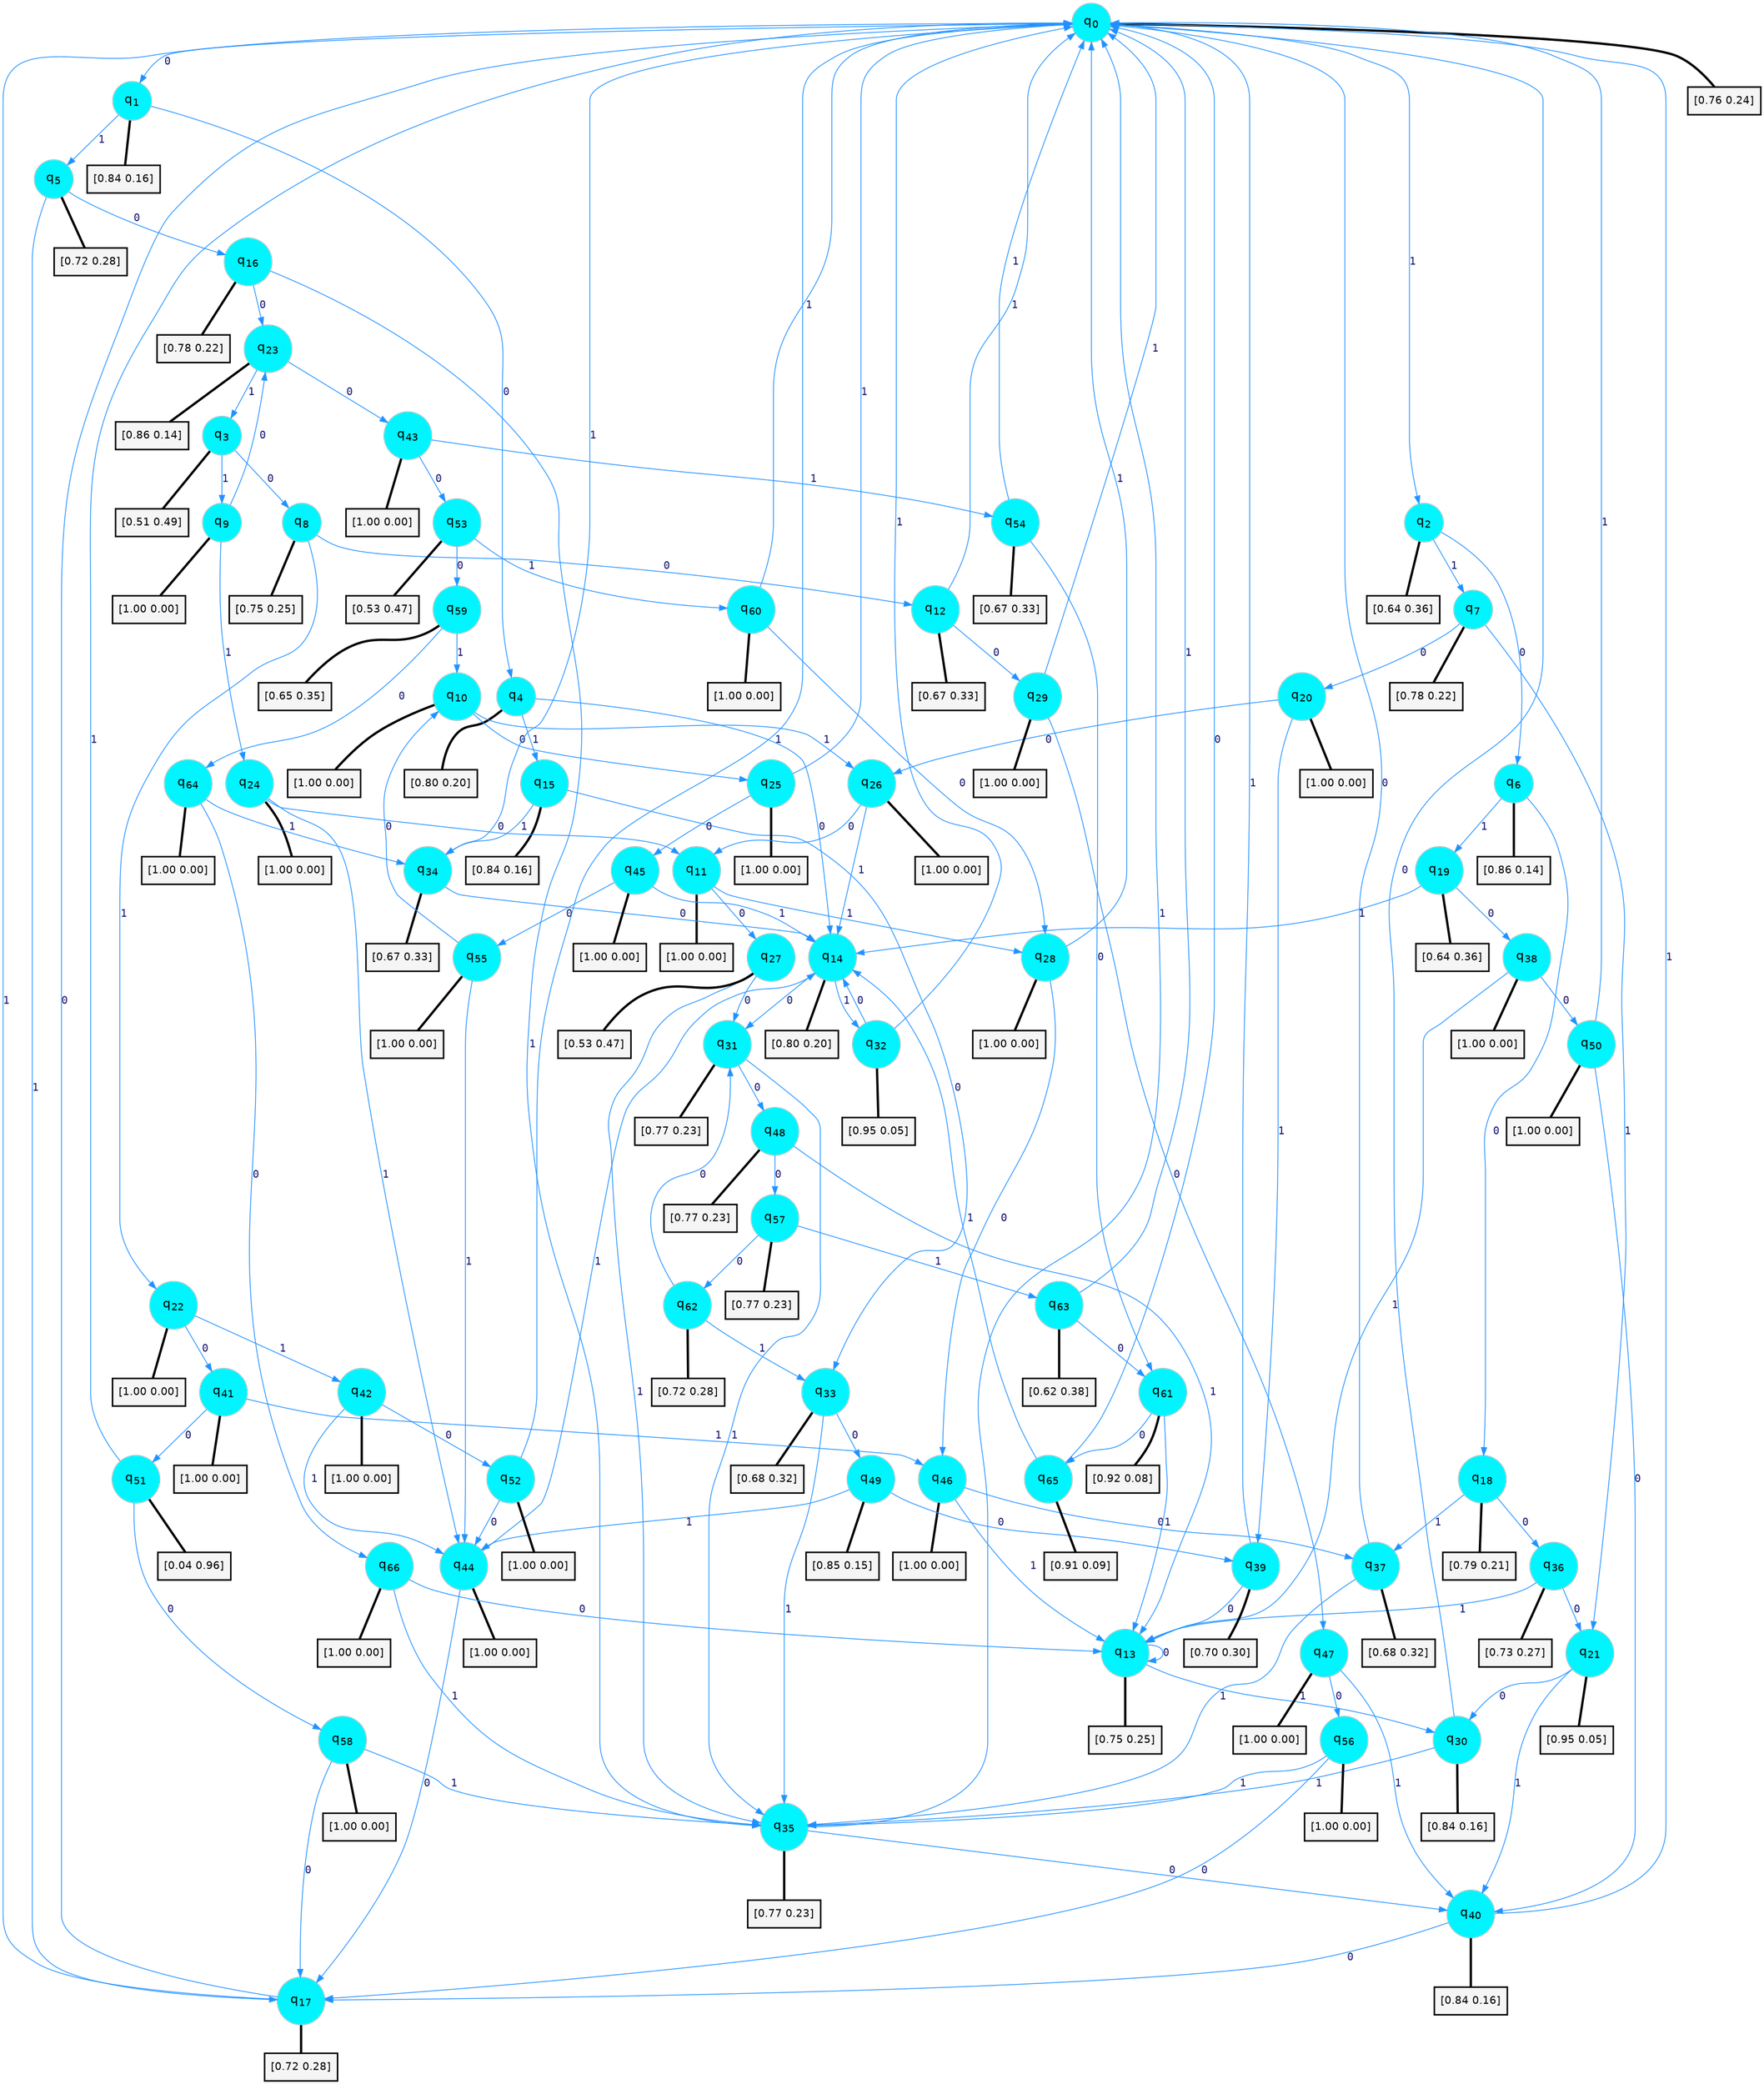 digraph G {
graph [
bgcolor=transparent, dpi=300, rankdir=TD, size="40,25"];
node [
color=gray, fillcolor=turquoise1, fontcolor=black, fontname=Helvetica, fontsize=16, fontweight=bold, shape=circle, style=filled];
edge [
arrowsize=1, color=dodgerblue1, fontcolor=midnightblue, fontname=courier, fontweight=bold, penwidth=1, style=solid, weight=20];
0[label=<q<SUB>0</SUB>>];
1[label=<q<SUB>1</SUB>>];
2[label=<q<SUB>2</SUB>>];
3[label=<q<SUB>3</SUB>>];
4[label=<q<SUB>4</SUB>>];
5[label=<q<SUB>5</SUB>>];
6[label=<q<SUB>6</SUB>>];
7[label=<q<SUB>7</SUB>>];
8[label=<q<SUB>8</SUB>>];
9[label=<q<SUB>9</SUB>>];
10[label=<q<SUB>10</SUB>>];
11[label=<q<SUB>11</SUB>>];
12[label=<q<SUB>12</SUB>>];
13[label=<q<SUB>13</SUB>>];
14[label=<q<SUB>14</SUB>>];
15[label=<q<SUB>15</SUB>>];
16[label=<q<SUB>16</SUB>>];
17[label=<q<SUB>17</SUB>>];
18[label=<q<SUB>18</SUB>>];
19[label=<q<SUB>19</SUB>>];
20[label=<q<SUB>20</SUB>>];
21[label=<q<SUB>21</SUB>>];
22[label=<q<SUB>22</SUB>>];
23[label=<q<SUB>23</SUB>>];
24[label=<q<SUB>24</SUB>>];
25[label=<q<SUB>25</SUB>>];
26[label=<q<SUB>26</SUB>>];
27[label=<q<SUB>27</SUB>>];
28[label=<q<SUB>28</SUB>>];
29[label=<q<SUB>29</SUB>>];
30[label=<q<SUB>30</SUB>>];
31[label=<q<SUB>31</SUB>>];
32[label=<q<SUB>32</SUB>>];
33[label=<q<SUB>33</SUB>>];
34[label=<q<SUB>34</SUB>>];
35[label=<q<SUB>35</SUB>>];
36[label=<q<SUB>36</SUB>>];
37[label=<q<SUB>37</SUB>>];
38[label=<q<SUB>38</SUB>>];
39[label=<q<SUB>39</SUB>>];
40[label=<q<SUB>40</SUB>>];
41[label=<q<SUB>41</SUB>>];
42[label=<q<SUB>42</SUB>>];
43[label=<q<SUB>43</SUB>>];
44[label=<q<SUB>44</SUB>>];
45[label=<q<SUB>45</SUB>>];
46[label=<q<SUB>46</SUB>>];
47[label=<q<SUB>47</SUB>>];
48[label=<q<SUB>48</SUB>>];
49[label=<q<SUB>49</SUB>>];
50[label=<q<SUB>50</SUB>>];
51[label=<q<SUB>51</SUB>>];
52[label=<q<SUB>52</SUB>>];
53[label=<q<SUB>53</SUB>>];
54[label=<q<SUB>54</SUB>>];
55[label=<q<SUB>55</SUB>>];
56[label=<q<SUB>56</SUB>>];
57[label=<q<SUB>57</SUB>>];
58[label=<q<SUB>58</SUB>>];
59[label=<q<SUB>59</SUB>>];
60[label=<q<SUB>60</SUB>>];
61[label=<q<SUB>61</SUB>>];
62[label=<q<SUB>62</SUB>>];
63[label=<q<SUB>63</SUB>>];
64[label=<q<SUB>64</SUB>>];
65[label=<q<SUB>65</SUB>>];
66[label=<q<SUB>66</SUB>>];
67[label="[0.76 0.24]", shape=box,fontcolor=black, fontname=Helvetica, fontsize=14, penwidth=2, fillcolor=whitesmoke,color=black];
68[label="[0.84 0.16]", shape=box,fontcolor=black, fontname=Helvetica, fontsize=14, penwidth=2, fillcolor=whitesmoke,color=black];
69[label="[0.64 0.36]", shape=box,fontcolor=black, fontname=Helvetica, fontsize=14, penwidth=2, fillcolor=whitesmoke,color=black];
70[label="[0.51 0.49]", shape=box,fontcolor=black, fontname=Helvetica, fontsize=14, penwidth=2, fillcolor=whitesmoke,color=black];
71[label="[0.80 0.20]", shape=box,fontcolor=black, fontname=Helvetica, fontsize=14, penwidth=2, fillcolor=whitesmoke,color=black];
72[label="[0.72 0.28]", shape=box,fontcolor=black, fontname=Helvetica, fontsize=14, penwidth=2, fillcolor=whitesmoke,color=black];
73[label="[0.86 0.14]", shape=box,fontcolor=black, fontname=Helvetica, fontsize=14, penwidth=2, fillcolor=whitesmoke,color=black];
74[label="[0.78 0.22]", shape=box,fontcolor=black, fontname=Helvetica, fontsize=14, penwidth=2, fillcolor=whitesmoke,color=black];
75[label="[0.75 0.25]", shape=box,fontcolor=black, fontname=Helvetica, fontsize=14, penwidth=2, fillcolor=whitesmoke,color=black];
76[label="[1.00 0.00]", shape=box,fontcolor=black, fontname=Helvetica, fontsize=14, penwidth=2, fillcolor=whitesmoke,color=black];
77[label="[1.00 0.00]", shape=box,fontcolor=black, fontname=Helvetica, fontsize=14, penwidth=2, fillcolor=whitesmoke,color=black];
78[label="[1.00 0.00]", shape=box,fontcolor=black, fontname=Helvetica, fontsize=14, penwidth=2, fillcolor=whitesmoke,color=black];
79[label="[0.67 0.33]", shape=box,fontcolor=black, fontname=Helvetica, fontsize=14, penwidth=2, fillcolor=whitesmoke,color=black];
80[label="[0.75 0.25]", shape=box,fontcolor=black, fontname=Helvetica, fontsize=14, penwidth=2, fillcolor=whitesmoke,color=black];
81[label="[0.80 0.20]", shape=box,fontcolor=black, fontname=Helvetica, fontsize=14, penwidth=2, fillcolor=whitesmoke,color=black];
82[label="[0.84 0.16]", shape=box,fontcolor=black, fontname=Helvetica, fontsize=14, penwidth=2, fillcolor=whitesmoke,color=black];
83[label="[0.78 0.22]", shape=box,fontcolor=black, fontname=Helvetica, fontsize=14, penwidth=2, fillcolor=whitesmoke,color=black];
84[label="[0.72 0.28]", shape=box,fontcolor=black, fontname=Helvetica, fontsize=14, penwidth=2, fillcolor=whitesmoke,color=black];
85[label="[0.79 0.21]", shape=box,fontcolor=black, fontname=Helvetica, fontsize=14, penwidth=2, fillcolor=whitesmoke,color=black];
86[label="[0.64 0.36]", shape=box,fontcolor=black, fontname=Helvetica, fontsize=14, penwidth=2, fillcolor=whitesmoke,color=black];
87[label="[1.00 0.00]", shape=box,fontcolor=black, fontname=Helvetica, fontsize=14, penwidth=2, fillcolor=whitesmoke,color=black];
88[label="[0.95 0.05]", shape=box,fontcolor=black, fontname=Helvetica, fontsize=14, penwidth=2, fillcolor=whitesmoke,color=black];
89[label="[1.00 0.00]", shape=box,fontcolor=black, fontname=Helvetica, fontsize=14, penwidth=2, fillcolor=whitesmoke,color=black];
90[label="[0.86 0.14]", shape=box,fontcolor=black, fontname=Helvetica, fontsize=14, penwidth=2, fillcolor=whitesmoke,color=black];
91[label="[1.00 0.00]", shape=box,fontcolor=black, fontname=Helvetica, fontsize=14, penwidth=2, fillcolor=whitesmoke,color=black];
92[label="[1.00 0.00]", shape=box,fontcolor=black, fontname=Helvetica, fontsize=14, penwidth=2, fillcolor=whitesmoke,color=black];
93[label="[1.00 0.00]", shape=box,fontcolor=black, fontname=Helvetica, fontsize=14, penwidth=2, fillcolor=whitesmoke,color=black];
94[label="[0.53 0.47]", shape=box,fontcolor=black, fontname=Helvetica, fontsize=14, penwidth=2, fillcolor=whitesmoke,color=black];
95[label="[1.00 0.00]", shape=box,fontcolor=black, fontname=Helvetica, fontsize=14, penwidth=2, fillcolor=whitesmoke,color=black];
96[label="[1.00 0.00]", shape=box,fontcolor=black, fontname=Helvetica, fontsize=14, penwidth=2, fillcolor=whitesmoke,color=black];
97[label="[0.84 0.16]", shape=box,fontcolor=black, fontname=Helvetica, fontsize=14, penwidth=2, fillcolor=whitesmoke,color=black];
98[label="[0.77 0.23]", shape=box,fontcolor=black, fontname=Helvetica, fontsize=14, penwidth=2, fillcolor=whitesmoke,color=black];
99[label="[0.95 0.05]", shape=box,fontcolor=black, fontname=Helvetica, fontsize=14, penwidth=2, fillcolor=whitesmoke,color=black];
100[label="[0.68 0.32]", shape=box,fontcolor=black, fontname=Helvetica, fontsize=14, penwidth=2, fillcolor=whitesmoke,color=black];
101[label="[0.67 0.33]", shape=box,fontcolor=black, fontname=Helvetica, fontsize=14, penwidth=2, fillcolor=whitesmoke,color=black];
102[label="[0.77 0.23]", shape=box,fontcolor=black, fontname=Helvetica, fontsize=14, penwidth=2, fillcolor=whitesmoke,color=black];
103[label="[0.73 0.27]", shape=box,fontcolor=black, fontname=Helvetica, fontsize=14, penwidth=2, fillcolor=whitesmoke,color=black];
104[label="[0.68 0.32]", shape=box,fontcolor=black, fontname=Helvetica, fontsize=14, penwidth=2, fillcolor=whitesmoke,color=black];
105[label="[1.00 0.00]", shape=box,fontcolor=black, fontname=Helvetica, fontsize=14, penwidth=2, fillcolor=whitesmoke,color=black];
106[label="[0.70 0.30]", shape=box,fontcolor=black, fontname=Helvetica, fontsize=14, penwidth=2, fillcolor=whitesmoke,color=black];
107[label="[0.84 0.16]", shape=box,fontcolor=black, fontname=Helvetica, fontsize=14, penwidth=2, fillcolor=whitesmoke,color=black];
108[label="[1.00 0.00]", shape=box,fontcolor=black, fontname=Helvetica, fontsize=14, penwidth=2, fillcolor=whitesmoke,color=black];
109[label="[1.00 0.00]", shape=box,fontcolor=black, fontname=Helvetica, fontsize=14, penwidth=2, fillcolor=whitesmoke,color=black];
110[label="[1.00 0.00]", shape=box,fontcolor=black, fontname=Helvetica, fontsize=14, penwidth=2, fillcolor=whitesmoke,color=black];
111[label="[1.00 0.00]", shape=box,fontcolor=black, fontname=Helvetica, fontsize=14, penwidth=2, fillcolor=whitesmoke,color=black];
112[label="[1.00 0.00]", shape=box,fontcolor=black, fontname=Helvetica, fontsize=14, penwidth=2, fillcolor=whitesmoke,color=black];
113[label="[1.00 0.00]", shape=box,fontcolor=black, fontname=Helvetica, fontsize=14, penwidth=2, fillcolor=whitesmoke,color=black];
114[label="[1.00 0.00]", shape=box,fontcolor=black, fontname=Helvetica, fontsize=14, penwidth=2, fillcolor=whitesmoke,color=black];
115[label="[0.77 0.23]", shape=box,fontcolor=black, fontname=Helvetica, fontsize=14, penwidth=2, fillcolor=whitesmoke,color=black];
116[label="[0.85 0.15]", shape=box,fontcolor=black, fontname=Helvetica, fontsize=14, penwidth=2, fillcolor=whitesmoke,color=black];
117[label="[1.00 0.00]", shape=box,fontcolor=black, fontname=Helvetica, fontsize=14, penwidth=2, fillcolor=whitesmoke,color=black];
118[label="[0.04 0.96]", shape=box,fontcolor=black, fontname=Helvetica, fontsize=14, penwidth=2, fillcolor=whitesmoke,color=black];
119[label="[1.00 0.00]", shape=box,fontcolor=black, fontname=Helvetica, fontsize=14, penwidth=2, fillcolor=whitesmoke,color=black];
120[label="[0.53 0.47]", shape=box,fontcolor=black, fontname=Helvetica, fontsize=14, penwidth=2, fillcolor=whitesmoke,color=black];
121[label="[0.67 0.33]", shape=box,fontcolor=black, fontname=Helvetica, fontsize=14, penwidth=2, fillcolor=whitesmoke,color=black];
122[label="[1.00 0.00]", shape=box,fontcolor=black, fontname=Helvetica, fontsize=14, penwidth=2, fillcolor=whitesmoke,color=black];
123[label="[1.00 0.00]", shape=box,fontcolor=black, fontname=Helvetica, fontsize=14, penwidth=2, fillcolor=whitesmoke,color=black];
124[label="[0.77 0.23]", shape=box,fontcolor=black, fontname=Helvetica, fontsize=14, penwidth=2, fillcolor=whitesmoke,color=black];
125[label="[1.00 0.00]", shape=box,fontcolor=black, fontname=Helvetica, fontsize=14, penwidth=2, fillcolor=whitesmoke,color=black];
126[label="[0.65 0.35]", shape=box,fontcolor=black, fontname=Helvetica, fontsize=14, penwidth=2, fillcolor=whitesmoke,color=black];
127[label="[1.00 0.00]", shape=box,fontcolor=black, fontname=Helvetica, fontsize=14, penwidth=2, fillcolor=whitesmoke,color=black];
128[label="[0.92 0.08]", shape=box,fontcolor=black, fontname=Helvetica, fontsize=14, penwidth=2, fillcolor=whitesmoke,color=black];
129[label="[0.72 0.28]", shape=box,fontcolor=black, fontname=Helvetica, fontsize=14, penwidth=2, fillcolor=whitesmoke,color=black];
130[label="[0.62 0.38]", shape=box,fontcolor=black, fontname=Helvetica, fontsize=14, penwidth=2, fillcolor=whitesmoke,color=black];
131[label="[1.00 0.00]", shape=box,fontcolor=black, fontname=Helvetica, fontsize=14, penwidth=2, fillcolor=whitesmoke,color=black];
132[label="[0.91 0.09]", shape=box,fontcolor=black, fontname=Helvetica, fontsize=14, penwidth=2, fillcolor=whitesmoke,color=black];
133[label="[1.00 0.00]", shape=box,fontcolor=black, fontname=Helvetica, fontsize=14, penwidth=2, fillcolor=whitesmoke,color=black];
0->1 [label=0];
0->2 [label=1];
0->67 [arrowhead=none, penwidth=3,color=black];
1->4 [label=0];
1->5 [label=1];
1->68 [arrowhead=none, penwidth=3,color=black];
2->6 [label=0];
2->7 [label=1];
2->69 [arrowhead=none, penwidth=3,color=black];
3->8 [label=0];
3->9 [label=1];
3->70 [arrowhead=none, penwidth=3,color=black];
4->14 [label=0];
4->15 [label=1];
4->71 [arrowhead=none, penwidth=3,color=black];
5->16 [label=0];
5->17 [label=1];
5->72 [arrowhead=none, penwidth=3,color=black];
6->18 [label=0];
6->19 [label=1];
6->73 [arrowhead=none, penwidth=3,color=black];
7->20 [label=0];
7->21 [label=1];
7->74 [arrowhead=none, penwidth=3,color=black];
8->12 [label=0];
8->22 [label=1];
8->75 [arrowhead=none, penwidth=3,color=black];
9->23 [label=0];
9->24 [label=1];
9->76 [arrowhead=none, penwidth=3,color=black];
10->25 [label=0];
10->26 [label=1];
10->77 [arrowhead=none, penwidth=3,color=black];
11->27 [label=0];
11->28 [label=1];
11->78 [arrowhead=none, penwidth=3,color=black];
12->29 [label=0];
12->0 [label=1];
12->79 [arrowhead=none, penwidth=3,color=black];
13->13 [label=0];
13->30 [label=1];
13->80 [arrowhead=none, penwidth=3,color=black];
14->31 [label=0];
14->32 [label=1];
14->81 [arrowhead=none, penwidth=3,color=black];
15->33 [label=0];
15->34 [label=1];
15->82 [arrowhead=none, penwidth=3,color=black];
16->23 [label=0];
16->35 [label=1];
16->83 [arrowhead=none, penwidth=3,color=black];
17->0 [label=0];
17->0 [label=1];
17->84 [arrowhead=none, penwidth=3,color=black];
18->36 [label=0];
18->37 [label=1];
18->85 [arrowhead=none, penwidth=3,color=black];
19->38 [label=0];
19->14 [label=1];
19->86 [arrowhead=none, penwidth=3,color=black];
20->26 [label=0];
20->39 [label=1];
20->87 [arrowhead=none, penwidth=3,color=black];
21->30 [label=0];
21->40 [label=1];
21->88 [arrowhead=none, penwidth=3,color=black];
22->41 [label=0];
22->42 [label=1];
22->89 [arrowhead=none, penwidth=3,color=black];
23->43 [label=0];
23->3 [label=1];
23->90 [arrowhead=none, penwidth=3,color=black];
24->11 [label=0];
24->44 [label=1];
24->91 [arrowhead=none, penwidth=3,color=black];
25->45 [label=0];
25->0 [label=1];
25->92 [arrowhead=none, penwidth=3,color=black];
26->11 [label=0];
26->14 [label=1];
26->93 [arrowhead=none, penwidth=3,color=black];
27->31 [label=0];
27->35 [label=1];
27->94 [arrowhead=none, penwidth=3,color=black];
28->46 [label=0];
28->0 [label=1];
28->95 [arrowhead=none, penwidth=3,color=black];
29->47 [label=0];
29->0 [label=1];
29->96 [arrowhead=none, penwidth=3,color=black];
30->0 [label=0];
30->35 [label=1];
30->97 [arrowhead=none, penwidth=3,color=black];
31->48 [label=0];
31->35 [label=1];
31->98 [arrowhead=none, penwidth=3,color=black];
32->14 [label=0];
32->0 [label=1];
32->99 [arrowhead=none, penwidth=3,color=black];
33->49 [label=0];
33->35 [label=1];
33->100 [arrowhead=none, penwidth=3,color=black];
34->14 [label=0];
34->0 [label=1];
34->101 [arrowhead=none, penwidth=3,color=black];
35->40 [label=0];
35->0 [label=1];
35->102 [arrowhead=none, penwidth=3,color=black];
36->21 [label=0];
36->13 [label=1];
36->103 [arrowhead=none, penwidth=3,color=black];
37->0 [label=0];
37->35 [label=1];
37->104 [arrowhead=none, penwidth=3,color=black];
38->50 [label=0];
38->13 [label=1];
38->105 [arrowhead=none, penwidth=3,color=black];
39->13 [label=0];
39->0 [label=1];
39->106 [arrowhead=none, penwidth=3,color=black];
40->17 [label=0];
40->0 [label=1];
40->107 [arrowhead=none, penwidth=3,color=black];
41->51 [label=0];
41->46 [label=1];
41->108 [arrowhead=none, penwidth=3,color=black];
42->52 [label=0];
42->44 [label=1];
42->109 [arrowhead=none, penwidth=3,color=black];
43->53 [label=0];
43->54 [label=1];
43->110 [arrowhead=none, penwidth=3,color=black];
44->17 [label=0];
44->14 [label=1];
44->111 [arrowhead=none, penwidth=3,color=black];
45->55 [label=0];
45->14 [label=1];
45->112 [arrowhead=none, penwidth=3,color=black];
46->37 [label=0];
46->13 [label=1];
46->113 [arrowhead=none, penwidth=3,color=black];
47->56 [label=0];
47->40 [label=1];
47->114 [arrowhead=none, penwidth=3,color=black];
48->57 [label=0];
48->13 [label=1];
48->115 [arrowhead=none, penwidth=3,color=black];
49->39 [label=0];
49->44 [label=1];
49->116 [arrowhead=none, penwidth=3,color=black];
50->40 [label=0];
50->0 [label=1];
50->117 [arrowhead=none, penwidth=3,color=black];
51->58 [label=0];
51->0 [label=1];
51->118 [arrowhead=none, penwidth=3,color=black];
52->44 [label=0];
52->0 [label=1];
52->119 [arrowhead=none, penwidth=3,color=black];
53->59 [label=0];
53->60 [label=1];
53->120 [arrowhead=none, penwidth=3,color=black];
54->61 [label=0];
54->0 [label=1];
54->121 [arrowhead=none, penwidth=3,color=black];
55->10 [label=0];
55->44 [label=1];
55->122 [arrowhead=none, penwidth=3,color=black];
56->17 [label=0];
56->35 [label=1];
56->123 [arrowhead=none, penwidth=3,color=black];
57->62 [label=0];
57->63 [label=1];
57->124 [arrowhead=none, penwidth=3,color=black];
58->17 [label=0];
58->35 [label=1];
58->125 [arrowhead=none, penwidth=3,color=black];
59->64 [label=0];
59->10 [label=1];
59->126 [arrowhead=none, penwidth=3,color=black];
60->28 [label=0];
60->0 [label=1];
60->127 [arrowhead=none, penwidth=3,color=black];
61->65 [label=0];
61->13 [label=1];
61->128 [arrowhead=none, penwidth=3,color=black];
62->31 [label=0];
62->33 [label=1];
62->129 [arrowhead=none, penwidth=3,color=black];
63->61 [label=0];
63->0 [label=1];
63->130 [arrowhead=none, penwidth=3,color=black];
64->66 [label=0];
64->34 [label=1];
64->131 [arrowhead=none, penwidth=3,color=black];
65->0 [label=0];
65->14 [label=1];
65->132 [arrowhead=none, penwidth=3,color=black];
66->13 [label=0];
66->35 [label=1];
66->133 [arrowhead=none, penwidth=3,color=black];
}
